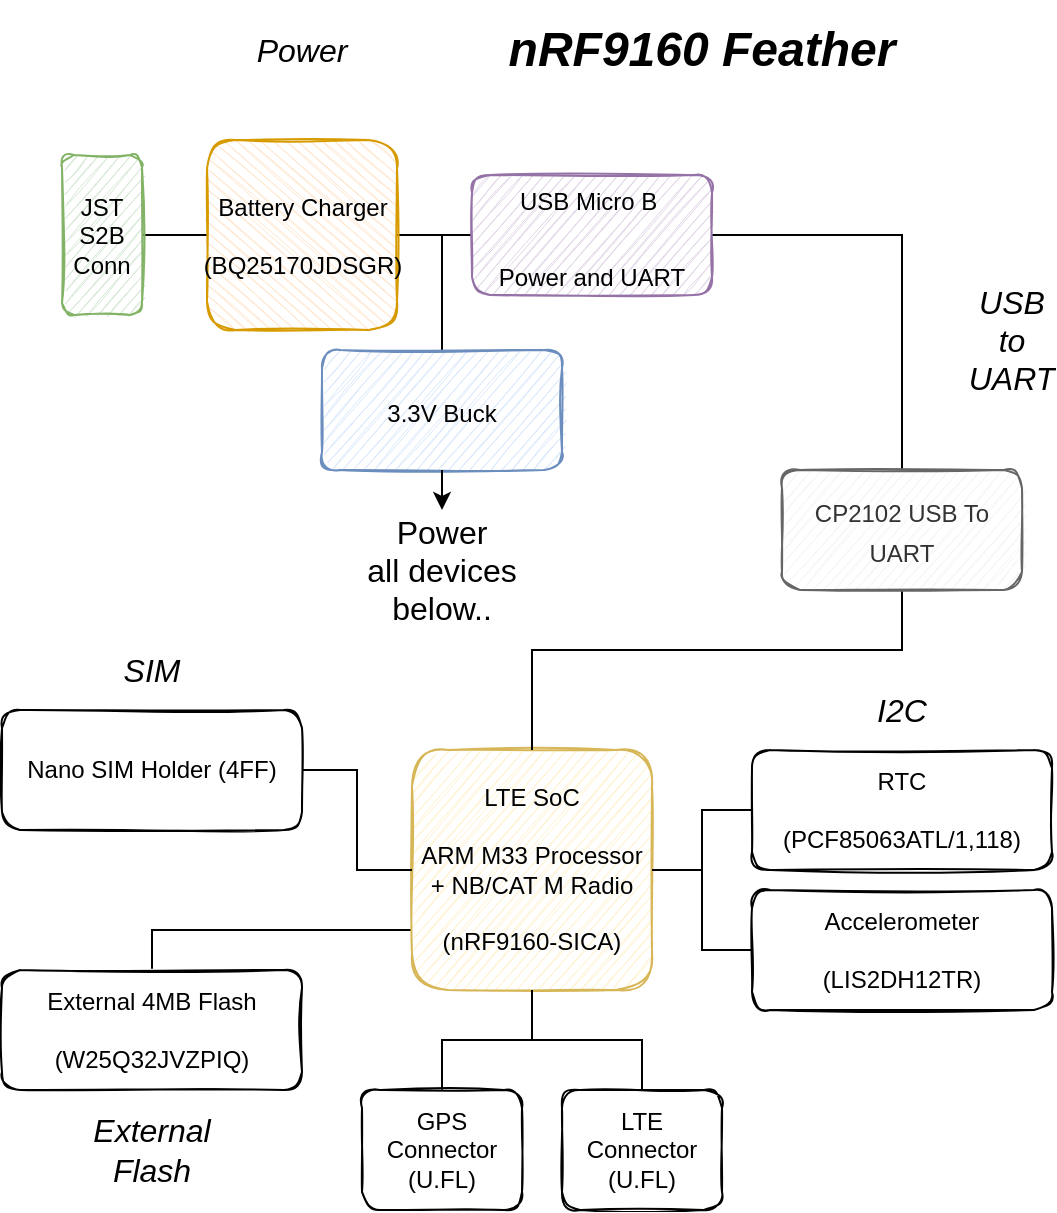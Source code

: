 <mxfile version="20.5.1"><diagram id="BEykM36OXGtkrBzf-Taj" name="Page-1"><mxGraphModel dx="1186" dy="795" grid="1" gridSize="10" guides="1" tooltips="1" connect="1" arrows="1" fold="1" page="1" pageScale="1" pageWidth="827" pageHeight="1169" math="0" shadow="0"><root><mxCell id="0"/><mxCell id="1" parent="0"/><mxCell id="l_KoXx_oihHd_-f_U5PK-13" value="" style="edgeStyle=orthogonalEdgeStyle;rounded=0;orthogonalLoop=1;jettySize=auto;html=1;endArrow=none;endFill=0;" parent="1" source="l_KoXx_oihHd_-f_U5PK-1" target="l_KoXx_oihHd_-f_U5PK-12" edge="1"><mxGeometry relative="1" as="geometry"/></mxCell><mxCell id="l_KoXx_oihHd_-f_U5PK-19" value="" style="edgeStyle=orthogonalEdgeStyle;rounded=0;orthogonalLoop=1;jettySize=auto;html=1;endArrow=none;endFill=0;fontSize=16;exitX=0.5;exitY=0;exitDx=0;exitDy=0;" parent="1" source="l_KoXx_oihHd_-f_U5PK-21" edge="1"><mxGeometry relative="1" as="geometry"><mxPoint x="350" y="170" as="sourcePoint"/><mxPoint x="350" y="133" as="targetPoint"/></mxGeometry></mxCell><mxCell id="l_KoXx_oihHd_-f_U5PK-39" style="edgeStyle=orthogonalEdgeStyle;rounded=0;orthogonalLoop=1;jettySize=auto;html=1;exitX=0;exitY=0.75;exitDx=0;exitDy=0;endArrow=none;endFill=0;fontSize=16;entryX=0.5;entryY=0;entryDx=0;entryDy=0;" parent="1" source="l_KoXx_oihHd_-f_U5PK-1" target="l_KoXx_oihHd_-f_U5PK-41" edge="1"><mxGeometry relative="1" as="geometry"><mxPoint x="220" y="530" as="targetPoint"/><Array as="points"><mxPoint x="205" y="480"/></Array></mxGeometry></mxCell><mxCell id="l_KoXx_oihHd_-f_U5PK-1" value="LTE SoC&lt;br&gt;&lt;br&gt;ARM M33 Processor&lt;br&gt;+ NB/CAT M Radio&lt;br&gt;&lt;br&gt;(nRF9160-SICA)" style="whiteSpace=wrap;html=1;aspect=fixed;fillColor=#fff2cc;strokeColor=#d6b656;rounded=1;glass=0;shadow=0;sketch=1;" parent="1" vertex="1"><mxGeometry x="335" y="390" width="120" height="120" as="geometry"/></mxCell><mxCell id="l_KoXx_oihHd_-f_U5PK-5" value="" style="edgeStyle=orthogonalEdgeStyle;rounded=0;orthogonalLoop=1;jettySize=auto;html=1;endArrow=none;endFill=0;" parent="1" source="l_KoXx_oihHd_-f_U5PK-3" edge="1"><mxGeometry relative="1" as="geometry"><mxPoint x="200" y="132.5" as="targetPoint"/></mxGeometry></mxCell><mxCell id="l_KoXx_oihHd_-f_U5PK-18" value="" style="edgeStyle=orthogonalEdgeStyle;rounded=0;orthogonalLoop=1;jettySize=auto;html=1;endArrow=none;endFill=0;fontSize=16;" parent="1" source="l_KoXx_oihHd_-f_U5PK-3" target="l_KoXx_oihHd_-f_U5PK-17" edge="1"><mxGeometry relative="1" as="geometry"/></mxCell><mxCell id="l_KoXx_oihHd_-f_U5PK-3" value="Battery Charger&lt;br&gt;&lt;br&gt;(BQ25170JDSGR)" style="whiteSpace=wrap;html=1;aspect=fixed;fillColor=#ffe6cc;strokeColor=#d79b00;direction=south;rounded=1;sketch=1;" parent="1" vertex="1"><mxGeometry x="232.5" y="85" width="95" height="95" as="geometry"/></mxCell><mxCell id="l_KoXx_oihHd_-f_U5PK-7" value="JST&lt;br&gt;S2B&lt;br&gt;Conn" style="rounded=1;whiteSpace=wrap;html=1;shadow=0;glass=0;sketch=1;fillColor=#d5e8d4;strokeColor=#82b366;" parent="1" vertex="1"><mxGeometry x="160" y="92.5" width="40" height="80" as="geometry"/></mxCell><mxCell id="l_KoXx_oihHd_-f_U5PK-14" value="" style="edgeStyle=orthogonalEdgeStyle;rounded=0;orthogonalLoop=1;jettySize=auto;html=1;endArrow=none;endFill=0;" parent="1" source="l_KoXx_oihHd_-f_U5PK-11" target="l_KoXx_oihHd_-f_U5PK-1" edge="1"><mxGeometry relative="1" as="geometry"/></mxCell><mxCell id="l_KoXx_oihHd_-f_U5PK-11" value="RTC&lt;br&gt;&lt;br&gt;(PCF85063ATL/1,118)" style="rounded=1;whiteSpace=wrap;html=1;shadow=0;glass=0;sketch=1;" parent="1" vertex="1"><mxGeometry x="505" y="390" width="150" height="60" as="geometry"/></mxCell><mxCell id="l_KoXx_oihHd_-f_U5PK-12" value="Accelerometer&lt;br&gt;&lt;br&gt;(LIS2DH12TR)" style="rounded=1;whiteSpace=wrap;html=1;shadow=0;glass=0;sketch=1;" parent="1" vertex="1"><mxGeometry x="505" y="460" width="150" height="60" as="geometry"/></mxCell><mxCell id="l_KoXx_oihHd_-f_U5PK-15" value="I2C" style="text;html=1;strokeColor=none;fillColor=none;align=center;verticalAlign=middle;whiteSpace=wrap;rounded=0;shadow=0;glass=0;sketch=1;fontStyle=2;fontSize=16;" parent="1" vertex="1"><mxGeometry x="560" y="360" width="40" height="20" as="geometry"/></mxCell><mxCell id="l_KoXx_oihHd_-f_U5PK-32" style="edgeStyle=orthogonalEdgeStyle;rounded=0;orthogonalLoop=1;jettySize=auto;html=1;entryX=0.5;entryY=0;entryDx=0;entryDy=0;endArrow=none;endFill=0;fontSize=16;" parent="1" source="l_KoXx_oihHd_-f_U5PK-17" target="l_KoXx_oihHd_-f_U5PK-31" edge="1"><mxGeometry relative="1" as="geometry"/></mxCell><mxCell id="l_KoXx_oihHd_-f_U5PK-17" value="&lt;font style=&quot;font-size: 12px&quot;&gt;USB Micro B&amp;nbsp;&lt;br&gt;&lt;br&gt;Power and UART&lt;br&gt;&lt;/font&gt;" style="rounded=1;whiteSpace=wrap;html=1;shadow=0;glass=0;sketch=1;fontSize=16;fillColor=#e1d5e7;strokeColor=#9673a6;" parent="1" vertex="1"><mxGeometry x="365" y="102.5" width="120" height="60" as="geometry"/></mxCell><mxCell id="l_KoXx_oihHd_-f_U5PK-20" value="Power" style="text;html=1;strokeColor=none;fillColor=none;align=center;verticalAlign=middle;whiteSpace=wrap;rounded=0;shadow=0;glass=0;sketch=1;fontStyle=2;fontSize=16;" parent="1" vertex="1"><mxGeometry x="260" y="30" width="40" height="20" as="geometry"/></mxCell><mxCell id="l_KoXx_oihHd_-f_U5PK-21" value="&lt;font style=&quot;font-size: 12px&quot;&gt;3.3V Buck&lt;/font&gt;" style="rounded=1;whiteSpace=wrap;html=1;shadow=0;glass=0;sketch=1;fontSize=16;fillColor=#dae8fc;strokeColor=#6c8ebf;" parent="1" vertex="1"><mxGeometry x="290" y="190" width="120" height="60" as="geometry"/></mxCell><mxCell id="l_KoXx_oihHd_-f_U5PK-23" value="SIM" style="text;html=1;strokeColor=none;fillColor=none;align=center;verticalAlign=middle;whiteSpace=wrap;rounded=0;shadow=0;glass=0;sketch=1;fontStyle=2;fontSize=16;" parent="1" vertex="1"><mxGeometry x="185" y="340" width="40" height="20" as="geometry"/></mxCell><mxCell id="l_KoXx_oihHd_-f_U5PK-25" value="" style="edgeStyle=orthogonalEdgeStyle;rounded=0;orthogonalLoop=1;jettySize=auto;html=1;endArrow=none;endFill=0;fontSize=16;" parent="1" source="l_KoXx_oihHd_-f_U5PK-24" target="l_KoXx_oihHd_-f_U5PK-1" edge="1"><mxGeometry relative="1" as="geometry"/></mxCell><mxCell id="l_KoXx_oihHd_-f_U5PK-24" value="Nano SIM Holder (4FF)" style="rounded=1;whiteSpace=wrap;html=1;shadow=0;glass=0;sketch=1;" parent="1" vertex="1"><mxGeometry x="130" y="370" width="150" height="60" as="geometry"/></mxCell><mxCell id="l_KoXx_oihHd_-f_U5PK-29" value="" style="edgeStyle=orthogonalEdgeStyle;rounded=0;orthogonalLoop=1;jettySize=auto;html=1;endArrow=none;endFill=0;fontSize=16;" parent="1" source="l_KoXx_oihHd_-f_U5PK-27" target="l_KoXx_oihHd_-f_U5PK-1" edge="1"><mxGeometry relative="1" as="geometry"/></mxCell><mxCell id="l_KoXx_oihHd_-f_U5PK-27" value="GPS Connector&lt;br&gt;(U.FL)" style="rounded=1;whiteSpace=wrap;html=1;shadow=0;glass=0;sketch=1;" parent="1" vertex="1"><mxGeometry x="310" y="560" width="80" height="60" as="geometry"/></mxCell><mxCell id="l_KoXx_oihHd_-f_U5PK-30" value="" style="edgeStyle=orthogonalEdgeStyle;rounded=0;orthogonalLoop=1;jettySize=auto;html=1;endArrow=none;endFill=0;fontSize=16;" parent="1" source="l_KoXx_oihHd_-f_U5PK-28" target="l_KoXx_oihHd_-f_U5PK-1" edge="1"><mxGeometry relative="1" as="geometry"/></mxCell><mxCell id="l_KoXx_oihHd_-f_U5PK-28" value="LTE Connector&lt;br&gt;(U.FL)" style="rounded=1;whiteSpace=wrap;html=1;shadow=0;glass=0;sketch=1;" parent="1" vertex="1"><mxGeometry x="410" y="560" width="80" height="60" as="geometry"/></mxCell><mxCell id="l_KoXx_oihHd_-f_U5PK-33" style="edgeStyle=orthogonalEdgeStyle;rounded=0;orthogonalLoop=1;jettySize=auto;html=1;endArrow=none;endFill=0;fontSize=16;" parent="1" source="l_KoXx_oihHd_-f_U5PK-31" target="l_KoXx_oihHd_-f_U5PK-1" edge="1"><mxGeometry relative="1" as="geometry"><Array as="points"><mxPoint x="580" y="340"/><mxPoint x="395" y="340"/></Array></mxGeometry></mxCell><mxCell id="l_KoXx_oihHd_-f_U5PK-31" value="&lt;font style=&quot;font-size: 12px&quot;&gt;CP2102 USB To UART&lt;/font&gt;" style="rounded=1;whiteSpace=wrap;html=1;shadow=0;glass=0;sketch=1;fontSize=16;fillColor=#f5f5f5;strokeColor=#666666;fontColor=#333333;" parent="1" vertex="1"><mxGeometry x="520" y="250" width="120" height="60" as="geometry"/></mxCell><mxCell id="l_KoXx_oihHd_-f_U5PK-34" value="" style="endArrow=classic;html=1;fontSize=16;exitX=0.5;exitY=1;exitDx=0;exitDy=0;" parent="1" source="l_KoXx_oihHd_-f_U5PK-21" edge="1"><mxGeometry width="50" height="50" relative="1" as="geometry"><mxPoint x="420" y="400" as="sourcePoint"/><mxPoint x="350" y="270" as="targetPoint"/></mxGeometry></mxCell><mxCell id="l_KoXx_oihHd_-f_U5PK-35" value="Power all&amp;nbsp;devices below.." style="text;html=1;strokeColor=none;fillColor=none;align=center;verticalAlign=middle;whiteSpace=wrap;rounded=0;shadow=0;glass=0;sketch=1;fontSize=16;" parent="1" vertex="1"><mxGeometry x="310" y="290" width="80" height="20" as="geometry"/></mxCell><mxCell id="l_KoXx_oihHd_-f_U5PK-37" value="USB to UART" style="text;html=1;strokeColor=none;fillColor=none;align=center;verticalAlign=middle;whiteSpace=wrap;rounded=0;shadow=0;glass=0;sketch=1;fontStyle=2;fontSize=16;" parent="1" vertex="1"><mxGeometry x="615" y="175" width="40" height="20" as="geometry"/></mxCell><mxCell id="l_KoXx_oihHd_-f_U5PK-41" value="External 4MB Flash&lt;br&gt;&lt;br&gt;(W25Q32JVZPIQ)" style="rounded=1;whiteSpace=wrap;html=1;shadow=0;glass=0;sketch=1;" parent="1" vertex="1"><mxGeometry x="130" y="500" width="150" height="60" as="geometry"/></mxCell><mxCell id="l_KoXx_oihHd_-f_U5PK-42" value="External &lt;br&gt;Flash" style="text;html=1;strokeColor=none;fillColor=none;align=center;verticalAlign=middle;whiteSpace=wrap;rounded=0;shadow=0;glass=0;sketch=1;fontStyle=2;fontSize=16;" parent="1" vertex="1"><mxGeometry x="185" y="580" width="40" height="20" as="geometry"/></mxCell><mxCell id="l_KoXx_oihHd_-f_U5PK-49" value="&lt;font size=&quot;5&quot;&gt;&lt;b&gt;nRF9160&amp;nbsp;Feather&lt;br&gt;&lt;/b&gt;&lt;/font&gt;" style="text;html=1;strokeColor=none;fillColor=none;align=center;verticalAlign=middle;whiteSpace=wrap;rounded=0;shadow=0;glass=0;sketch=1;fontSize=16;fontStyle=2" parent="1" vertex="1"><mxGeometry x="340" y="15" width="280" height="50" as="geometry"/></mxCell></root></mxGraphModel></diagram></mxfile>